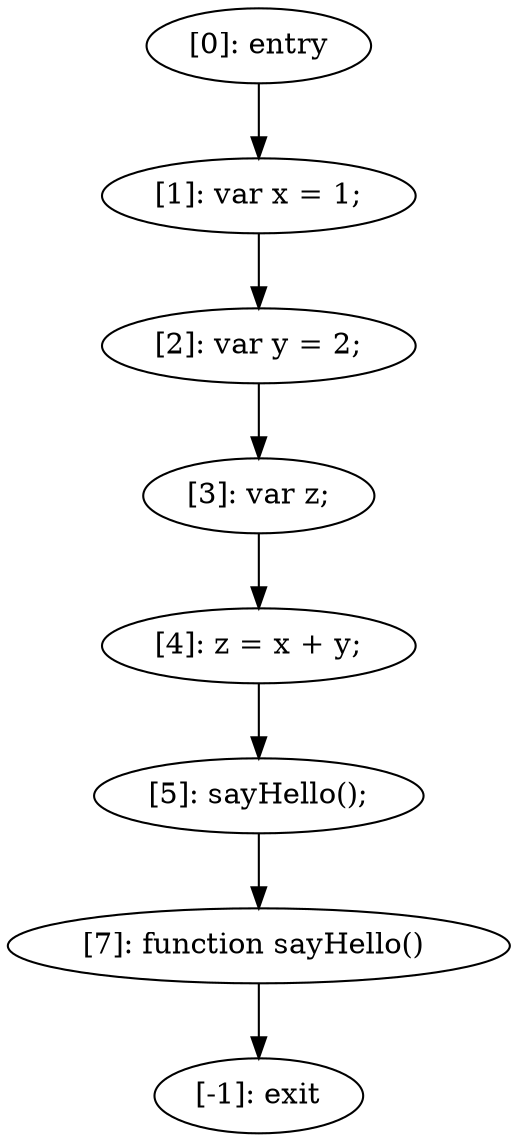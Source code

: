 digraph {
"0" [label="[-1]: exit"] 
"1" [label="[0]: entry"] 
"2" [label="[7]: function sayHello() \n"] 
"3" [label="[2]: var y = 2;\n"] 
"4" [label="[1]: var x = 1;\n"] 
"5" [label="[3]: var z;\n"] 
"6" [label="[4]: z = x + y;\n"] 
"7" [label="[5]: sayHello();\n"] 
"1" -> "4" [label=""] 
"2" -> "0" [label=""] 
"3" -> "5" [label=""] 
"4" -> "3" [label=""] 
"5" -> "6" [label=""] 
"6" -> "7" [label=""] 
"7" -> "2" [label=""] 
}
